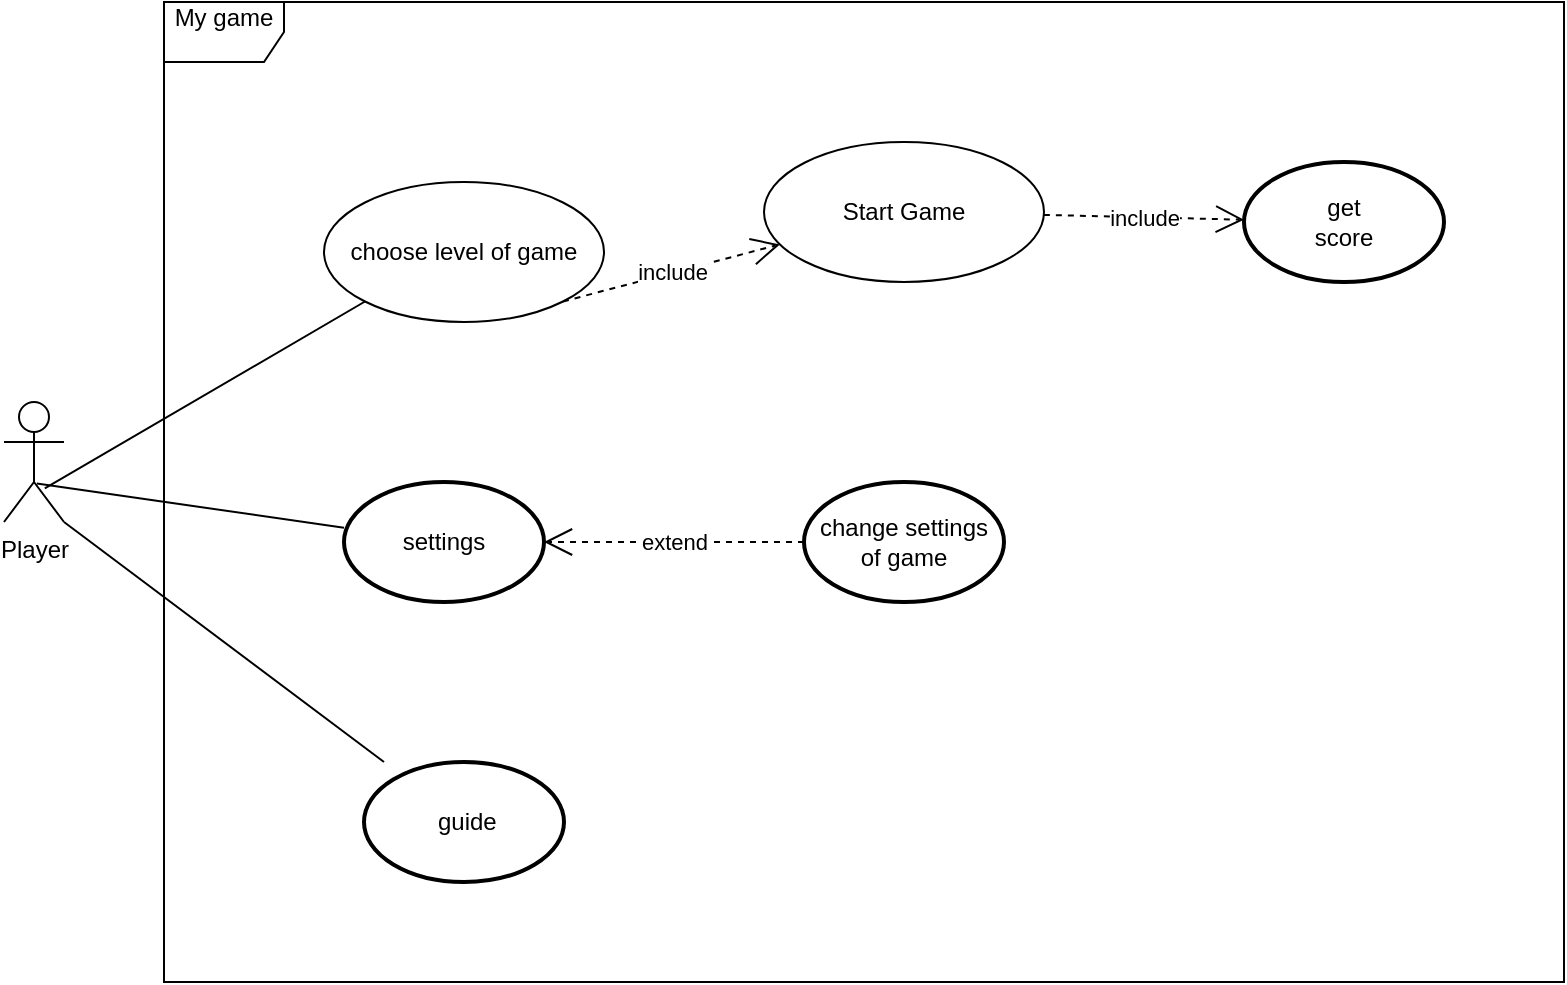 <mxfile version="23.1.6" type="github">
  <diagram name="Сторінка-1" id="4mxARRjFEOdV_0nipwpj">
    <mxGraphModel dx="1042" dy="631" grid="1" gridSize="10" guides="1" tooltips="1" connect="1" arrows="1" fold="1" page="1" pageScale="1" pageWidth="827" pageHeight="1169" math="0" shadow="0">
      <root>
        <mxCell id="0" />
        <mxCell id="1" parent="0" />
        <mxCell id="np2iezbu0n8JOx6Peu87-1" value="My game&lt;div&gt;&lt;br/&gt;&lt;/div&gt;" style="shape=umlFrame;whiteSpace=wrap;html=1;pointerEvents=0;" parent="1" vertex="1">
          <mxGeometry x="240" y="30" width="700" height="490" as="geometry" />
        </mxCell>
        <mxCell id="np2iezbu0n8JOx6Peu87-2" value="Player&lt;div&gt;&lt;br/&gt;&lt;/div&gt;" style="shape=umlActor;verticalLabelPosition=bottom;verticalAlign=top;html=1;" parent="1" vertex="1">
          <mxGeometry x="160" y="230" width="30" height="60" as="geometry" />
        </mxCell>
        <mxCell id="np2iezbu0n8JOx6Peu87-43" value="get &lt;br&gt;score" style="strokeWidth=2;html=1;shape=mxgraph.flowchart.start_1;whiteSpace=wrap;" parent="1" vertex="1">
          <mxGeometry x="780" y="110" width="100" height="60" as="geometry" />
        </mxCell>
        <mxCell id="np2iezbu0n8JOx6Peu87-48" value="Start Game" style="ellipse;whiteSpace=wrap;html=1;" parent="1" vertex="1">
          <mxGeometry x="540" y="100" width="140" height="70" as="geometry" />
        </mxCell>
        <mxCell id="np2iezbu0n8JOx6Peu87-63" value="change settings&lt;br&gt;of game" style="strokeWidth=2;html=1;shape=mxgraph.flowchart.start_1;whiteSpace=wrap;" parent="1" vertex="1">
          <mxGeometry x="560" y="270" width="100" height="60" as="geometry" />
        </mxCell>
        <mxCell id="np2iezbu0n8JOx6Peu87-64" value="&amp;nbsp;guide" style="strokeWidth=2;html=1;shape=mxgraph.flowchart.start_1;whiteSpace=wrap;" parent="1" vertex="1">
          <mxGeometry x="340" y="410" width="100" height="60" as="geometry" />
        </mxCell>
        <mxCell id="np2iezbu0n8JOx6Peu87-67" value="choose level of game" style="ellipse;whiteSpace=wrap;html=1;" parent="1" vertex="1">
          <mxGeometry x="320" y="120" width="140" height="70" as="geometry" />
        </mxCell>
        <mxCell id="np2iezbu0n8JOx6Peu87-69" value="include" style="endArrow=open;endSize=12;dashed=1;html=1;rounded=0;exitX=1;exitY=1;exitDx=0;exitDy=0;" parent="1" source="np2iezbu0n8JOx6Peu87-67" target="np2iezbu0n8JOx6Peu87-48" edge="1">
          <mxGeometry width="160" relative="1" as="geometry">
            <mxPoint x="594" y="265" as="sourcePoint" />
            <mxPoint x="578.8" y="170.78" as="targetPoint" />
          </mxGeometry>
        </mxCell>
        <mxCell id="np2iezbu0n8JOx6Peu87-80" value="extend" style="endArrow=open;endSize=12;dashed=1;html=1;rounded=0;" parent="1" source="np2iezbu0n8JOx6Peu87-63" target="np2iezbu0n8JOx6Peu87-82" edge="1">
          <mxGeometry width="160" relative="1" as="geometry">
            <mxPoint x="789" y="287" as="sourcePoint" />
            <mxPoint x="660" y="289" as="targetPoint" />
          </mxGeometry>
        </mxCell>
        <mxCell id="np2iezbu0n8JOx6Peu87-82" value="settings" style="strokeWidth=2;html=1;shape=mxgraph.flowchart.start_1;whiteSpace=wrap;" parent="1" vertex="1">
          <mxGeometry x="330" y="270" width="100" height="60" as="geometry" />
        </mxCell>
        <mxCell id="np2iezbu0n8JOx6Peu87-86" value="include" style="endArrow=open;endSize=12;dashed=1;html=1;rounded=0;" parent="1" source="np2iezbu0n8JOx6Peu87-48" target="np2iezbu0n8JOx6Peu87-43" edge="1">
          <mxGeometry width="160" relative="1" as="geometry">
            <mxPoint x="789" y="287" as="sourcePoint" />
            <mxPoint x="800" y="280" as="targetPoint" />
          </mxGeometry>
        </mxCell>
        <mxCell id="2kC07JGHRoPROV2A1IHg-1" value="" style="endArrow=none;html=1;rounded=0;exitX=0.68;exitY=0.72;exitDx=0;exitDy=0;exitPerimeter=0;entryX=0;entryY=1;entryDx=0;entryDy=0;" edge="1" parent="1" source="np2iezbu0n8JOx6Peu87-2" target="np2iezbu0n8JOx6Peu87-67">
          <mxGeometry width="50" height="50" relative="1" as="geometry">
            <mxPoint x="510" y="350" as="sourcePoint" />
            <mxPoint x="560" y="300" as="targetPoint" />
          </mxGeometry>
        </mxCell>
        <mxCell id="2kC07JGHRoPROV2A1IHg-2" value="" style="endArrow=none;html=1;rounded=0;exitX=1;exitY=1;exitDx=0;exitDy=0;exitPerimeter=0;" edge="1" parent="1" source="np2iezbu0n8JOx6Peu87-2" target="np2iezbu0n8JOx6Peu87-64">
          <mxGeometry width="50" height="50" relative="1" as="geometry">
            <mxPoint x="510" y="350" as="sourcePoint" />
            <mxPoint x="560" y="300" as="targetPoint" />
          </mxGeometry>
        </mxCell>
        <mxCell id="2kC07JGHRoPROV2A1IHg-3" value="" style="endArrow=none;html=1;rounded=0;exitX=0.547;exitY=0.68;exitDx=0;exitDy=0;exitPerimeter=0;" edge="1" parent="1" source="np2iezbu0n8JOx6Peu87-2" target="np2iezbu0n8JOx6Peu87-82">
          <mxGeometry width="50" height="50" relative="1" as="geometry">
            <mxPoint x="510" y="350" as="sourcePoint" />
            <mxPoint x="560" y="300" as="targetPoint" />
          </mxGeometry>
        </mxCell>
      </root>
    </mxGraphModel>
  </diagram>
</mxfile>
